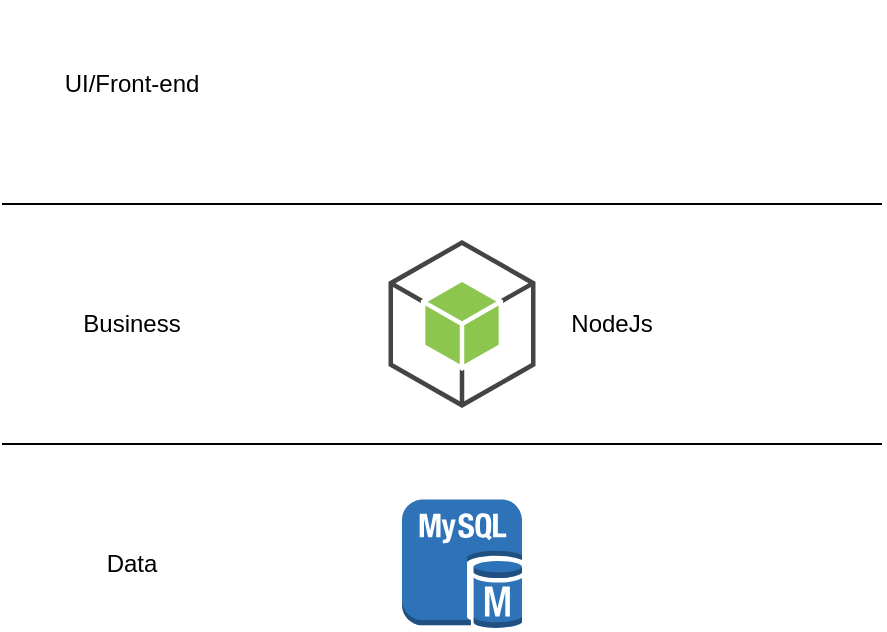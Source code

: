 <mxfile version="14.5.8" type="device"><diagram id="RhmVHXylcsa1dAmmMGMQ" name="Page-1"><mxGraphModel dx="1422" dy="794" grid="1" gridSize="10" guides="1" tooltips="1" connect="1" arrows="1" fold="1" page="1" pageScale="1" pageWidth="850" pageHeight="1100" math="0" shadow="0"><root><mxCell id="0"/><mxCell id="1" parent="0"/><mxCell id="3c8duYUvEEoFV2vaI4ZM-1" value="UI/Front-end" style="text;html=1;strokeColor=none;fillColor=none;align=center;verticalAlign=middle;whiteSpace=wrap;rounded=0;" vertex="1" parent="1"><mxGeometry x="70" y="90" width="70" height="20" as="geometry"/></mxCell><mxCell id="3c8duYUvEEoFV2vaI4ZM-2" value="Business" style="text;html=1;strokeColor=none;fillColor=none;align=center;verticalAlign=middle;whiteSpace=wrap;rounded=0;" vertex="1" parent="1"><mxGeometry x="70" y="210" width="70" height="20" as="geometry"/></mxCell><mxCell id="3c8duYUvEEoFV2vaI4ZM-3" value="Data" style="text;html=1;strokeColor=none;fillColor=none;align=center;verticalAlign=middle;whiteSpace=wrap;rounded=0;" vertex="1" parent="1"><mxGeometry x="70" y="330" width="70" height="20" as="geometry"/></mxCell><mxCell id="3c8duYUvEEoFV2vaI4ZM-4" value="" style="endArrow=none;html=1;" edge="1" parent="1"><mxGeometry width="50" height="50" relative="1" as="geometry"><mxPoint x="40" y="280" as="sourcePoint"/><mxPoint x="480" y="280" as="targetPoint"/></mxGeometry></mxCell><mxCell id="3c8duYUvEEoFV2vaI4ZM-5" value="" style="endArrow=none;html=1;" edge="1" parent="1"><mxGeometry width="50" height="50" relative="1" as="geometry"><mxPoint x="40" y="160" as="sourcePoint"/><mxPoint x="480" y="160" as="targetPoint"/></mxGeometry></mxCell><mxCell id="3c8duYUvEEoFV2vaI4ZM-6" value="" style="outlineConnect=0;dashed=0;verticalLabelPosition=bottom;verticalAlign=top;align=center;html=1;shape=mxgraph.aws3.mysql_db_instance;fillColor=#2E73B8;gradientColor=none;" vertex="1" parent="1"><mxGeometry x="240" y="307.75" width="60" height="64.5" as="geometry"/></mxCell><mxCell id="3c8duYUvEEoFV2vaI4ZM-7" value="" style="outlineConnect=0;dashed=0;verticalLabelPosition=bottom;verticalAlign=top;align=center;html=1;shape=mxgraph.aws3.android;fillColor=#8CC64F;gradientColor=none;" vertex="1" parent="1"><mxGeometry x="233.25" y="178" width="73.5" height="84" as="geometry"/></mxCell><mxCell id="3c8duYUvEEoFV2vaI4ZM-8" value="NodeJs" style="text;html=1;strokeColor=none;fillColor=none;align=center;verticalAlign=middle;whiteSpace=wrap;rounded=0;" vertex="1" parent="1"><mxGeometry x="320" y="210" width="50" height="20" as="geometry"/></mxCell><mxCell id="3c8duYUvEEoFV2vaI4ZM-9" value="" style="shape=image;html=1;verticalAlign=top;verticalLabelPosition=bottom;labelBackgroundColor=#ffffff;imageAspect=0;aspect=fixed;image=https://cdn0.iconfinder.com/data/icons/logos-brands-in-colors/128/react-128.png" vertex="1" parent="1"><mxGeometry x="228" y="58" width="84" height="84" as="geometry"/></mxCell></root></mxGraphModel></diagram></mxfile>